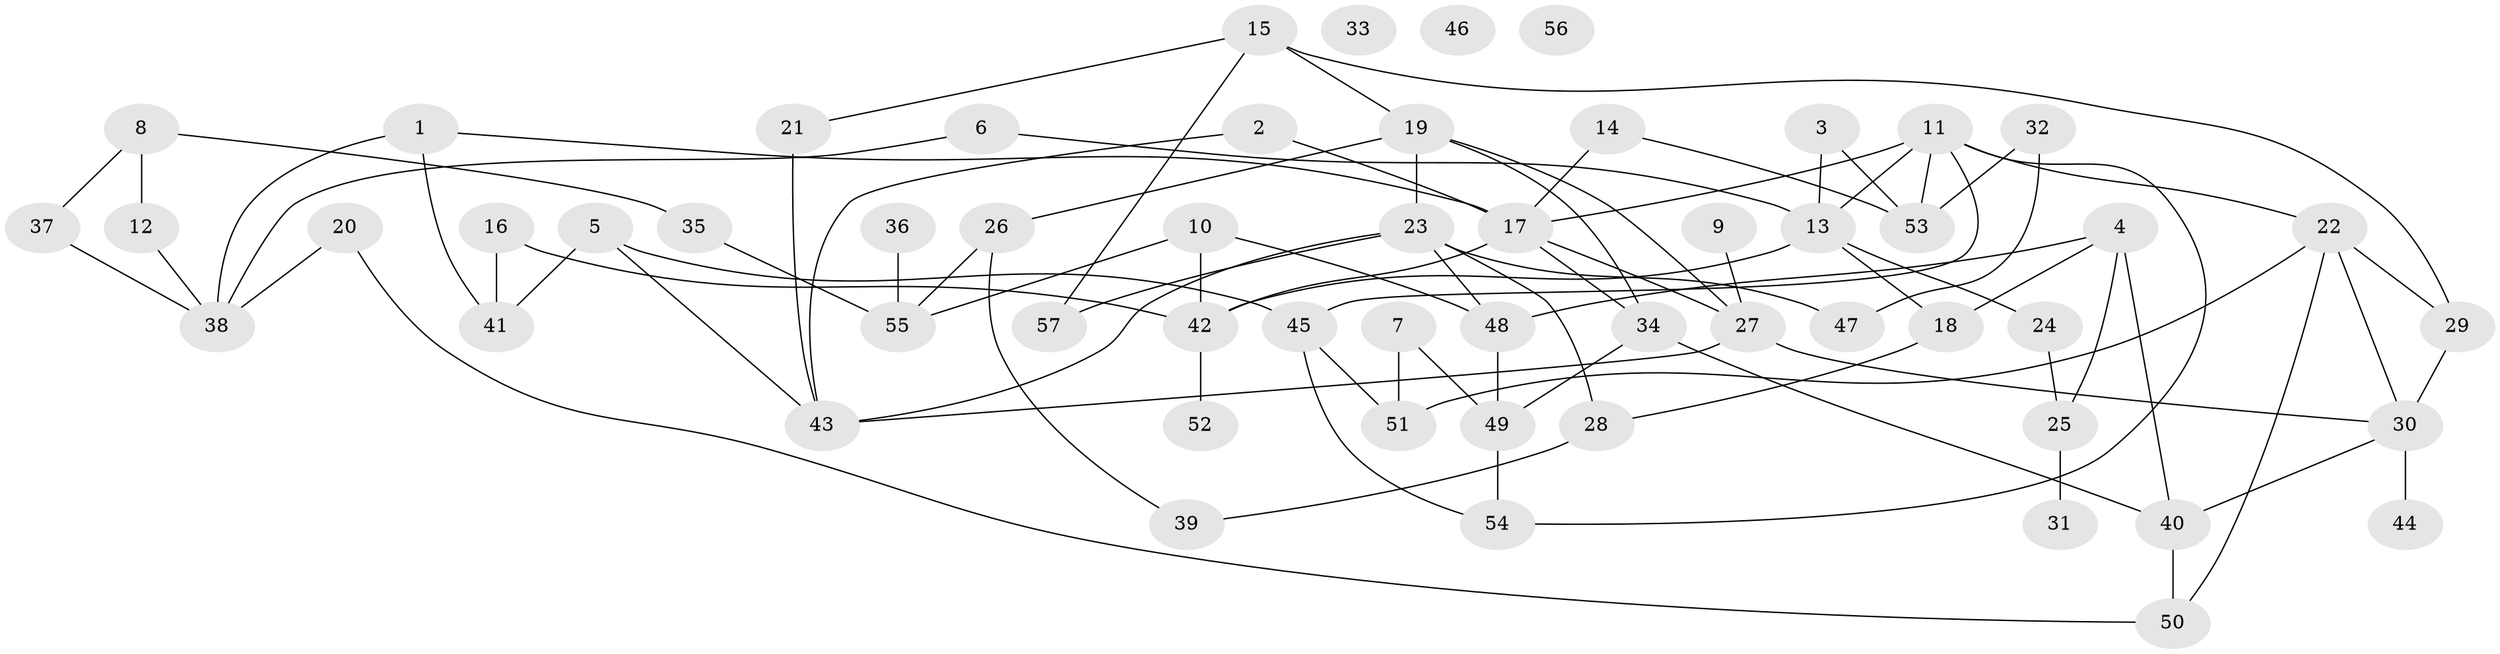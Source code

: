 // coarse degree distribution, {3: 0.16, 2: 0.32, 7: 0.12, 9: 0.04, 4: 0.04, 13: 0.04, 6: 0.04, 5: 0.08, 1: 0.04, 0: 0.12}
// Generated by graph-tools (version 1.1) at 2025/16/03/04/25 18:16:44]
// undirected, 57 vertices, 86 edges
graph export_dot {
graph [start="1"]
  node [color=gray90,style=filled];
  1;
  2;
  3;
  4;
  5;
  6;
  7;
  8;
  9;
  10;
  11;
  12;
  13;
  14;
  15;
  16;
  17;
  18;
  19;
  20;
  21;
  22;
  23;
  24;
  25;
  26;
  27;
  28;
  29;
  30;
  31;
  32;
  33;
  34;
  35;
  36;
  37;
  38;
  39;
  40;
  41;
  42;
  43;
  44;
  45;
  46;
  47;
  48;
  49;
  50;
  51;
  52;
  53;
  54;
  55;
  56;
  57;
  1 -- 17;
  1 -- 38;
  1 -- 41;
  2 -- 17;
  2 -- 43;
  3 -- 13;
  3 -- 53;
  4 -- 18;
  4 -- 25;
  4 -- 40;
  4 -- 48;
  5 -- 41;
  5 -- 43;
  5 -- 45;
  6 -- 13;
  6 -- 38;
  7 -- 49;
  7 -- 51;
  8 -- 12;
  8 -- 35;
  8 -- 37;
  9 -- 27;
  10 -- 42;
  10 -- 48;
  10 -- 55;
  11 -- 13;
  11 -- 17;
  11 -- 22;
  11 -- 45;
  11 -- 53;
  11 -- 54;
  12 -- 38;
  13 -- 18;
  13 -- 24;
  13 -- 42;
  14 -- 17;
  14 -- 53;
  15 -- 19;
  15 -- 21;
  15 -- 29;
  15 -- 57;
  16 -- 41;
  16 -- 42;
  17 -- 27;
  17 -- 34;
  17 -- 42;
  18 -- 28;
  19 -- 23;
  19 -- 26;
  19 -- 27;
  19 -- 34;
  20 -- 38;
  20 -- 50;
  21 -- 43;
  22 -- 29;
  22 -- 30;
  22 -- 50;
  22 -- 51;
  23 -- 28;
  23 -- 43;
  23 -- 47;
  23 -- 48;
  23 -- 57;
  24 -- 25;
  25 -- 31;
  26 -- 39;
  26 -- 55;
  27 -- 30;
  27 -- 43;
  28 -- 39;
  29 -- 30;
  30 -- 40;
  30 -- 44;
  32 -- 47;
  32 -- 53;
  34 -- 40;
  34 -- 49;
  35 -- 55;
  36 -- 55;
  37 -- 38;
  40 -- 50;
  42 -- 52;
  45 -- 51;
  45 -- 54;
  48 -- 49;
  49 -- 54;
}
